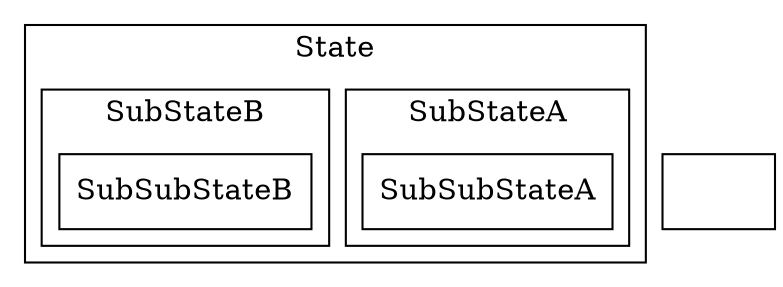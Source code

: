 digraph Chart {
	node [label="\N"];
	graph [bb="0,136,358,0"];
	subgraph cluster0 {
		graph [label=State,
			bb="62,128,350,8"];
		subgraph "cluster0/0" {
			graph [label=SubStateA,
				bb="210,120,342,42"];
			"0/0/0" [label=SubSubStateA, shape=box, pos="276,94", width="1.6111", height="0.5"];
		}
		subgraph "cluster0/1" {
			graph [label=SubStateB,
				bb="70,120,202,42"];
			"0/1/0" [label=SubSubStateB, shape=box, pos="136,94", width="1.6111", height="0.5"];
		}
	}
	__init [label="", shape=box, pos="27,94", width="0.75", height="0.5"];
}
